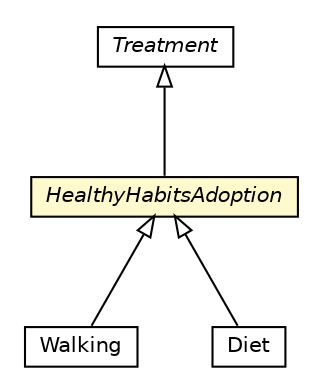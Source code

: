 #!/usr/local/bin/dot
#
# Class diagram 
# Generated by UMLGraph version R5_6-24-gf6e263 (http://www.umlgraph.org/)
#

digraph G {
	edge [fontname="Helvetica",fontsize=10,labelfontname="Helvetica",labelfontsize=10];
	node [fontname="Helvetica",fontsize=10,shape=plaintext];
	nodesep=0.25;
	ranksep=0.5;
	// org.universAAL.ontology.health.owl.Walking
	c192636 [label=<<table title="org.universAAL.ontology.health.owl.Walking" border="0" cellborder="1" cellspacing="0" cellpadding="2" port="p" href="./Walking.html">
		<tr><td><table border="0" cellspacing="0" cellpadding="1">
<tr><td align="center" balign="center"> Walking </td></tr>
		</table></td></tr>
		</table>>, URL="./Walking.html", fontname="Helvetica", fontcolor="black", fontsize=10.0];
	// org.universAAL.ontology.health.owl.HealthyHabitsAdoption
	c192643 [label=<<table title="org.universAAL.ontology.health.owl.HealthyHabitsAdoption" border="0" cellborder="1" cellspacing="0" cellpadding="2" port="p" bgcolor="lemonChiffon" href="./HealthyHabitsAdoption.html">
		<tr><td><table border="0" cellspacing="0" cellpadding="1">
<tr><td align="center" balign="center"><font face="Helvetica-Oblique"> HealthyHabitsAdoption </font></td></tr>
		</table></td></tr>
		</table>>, URL="./HealthyHabitsAdoption.html", fontname="Helvetica", fontcolor="black", fontsize=10.0];
	// org.universAAL.ontology.health.owl.Diet
	c192644 [label=<<table title="org.universAAL.ontology.health.owl.Diet" border="0" cellborder="1" cellspacing="0" cellpadding="2" port="p" href="./Diet.html">
		<tr><td><table border="0" cellspacing="0" cellpadding="1">
<tr><td align="center" balign="center"> Diet </td></tr>
		</table></td></tr>
		</table>>, URL="./Diet.html", fontname="Helvetica", fontcolor="black", fontsize=10.0];
	// org.universAAL.ontology.health.owl.Treatment
	c192654 [label=<<table title="org.universAAL.ontology.health.owl.Treatment" border="0" cellborder="1" cellspacing="0" cellpadding="2" port="p" href="./Treatment.html">
		<tr><td><table border="0" cellspacing="0" cellpadding="1">
<tr><td align="center" balign="center"><font face="Helvetica-Oblique"> Treatment </font></td></tr>
		</table></td></tr>
		</table>>, URL="./Treatment.html", fontname="Helvetica", fontcolor="black", fontsize=10.0];
	//org.universAAL.ontology.health.owl.Walking extends org.universAAL.ontology.health.owl.HealthyHabitsAdoption
	c192643:p -> c192636:p [dir=back,arrowtail=empty];
	//org.universAAL.ontology.health.owl.HealthyHabitsAdoption extends org.universAAL.ontology.health.owl.Treatment
	c192654:p -> c192643:p [dir=back,arrowtail=empty];
	//org.universAAL.ontology.health.owl.Diet extends org.universAAL.ontology.health.owl.HealthyHabitsAdoption
	c192643:p -> c192644:p [dir=back,arrowtail=empty];
}

